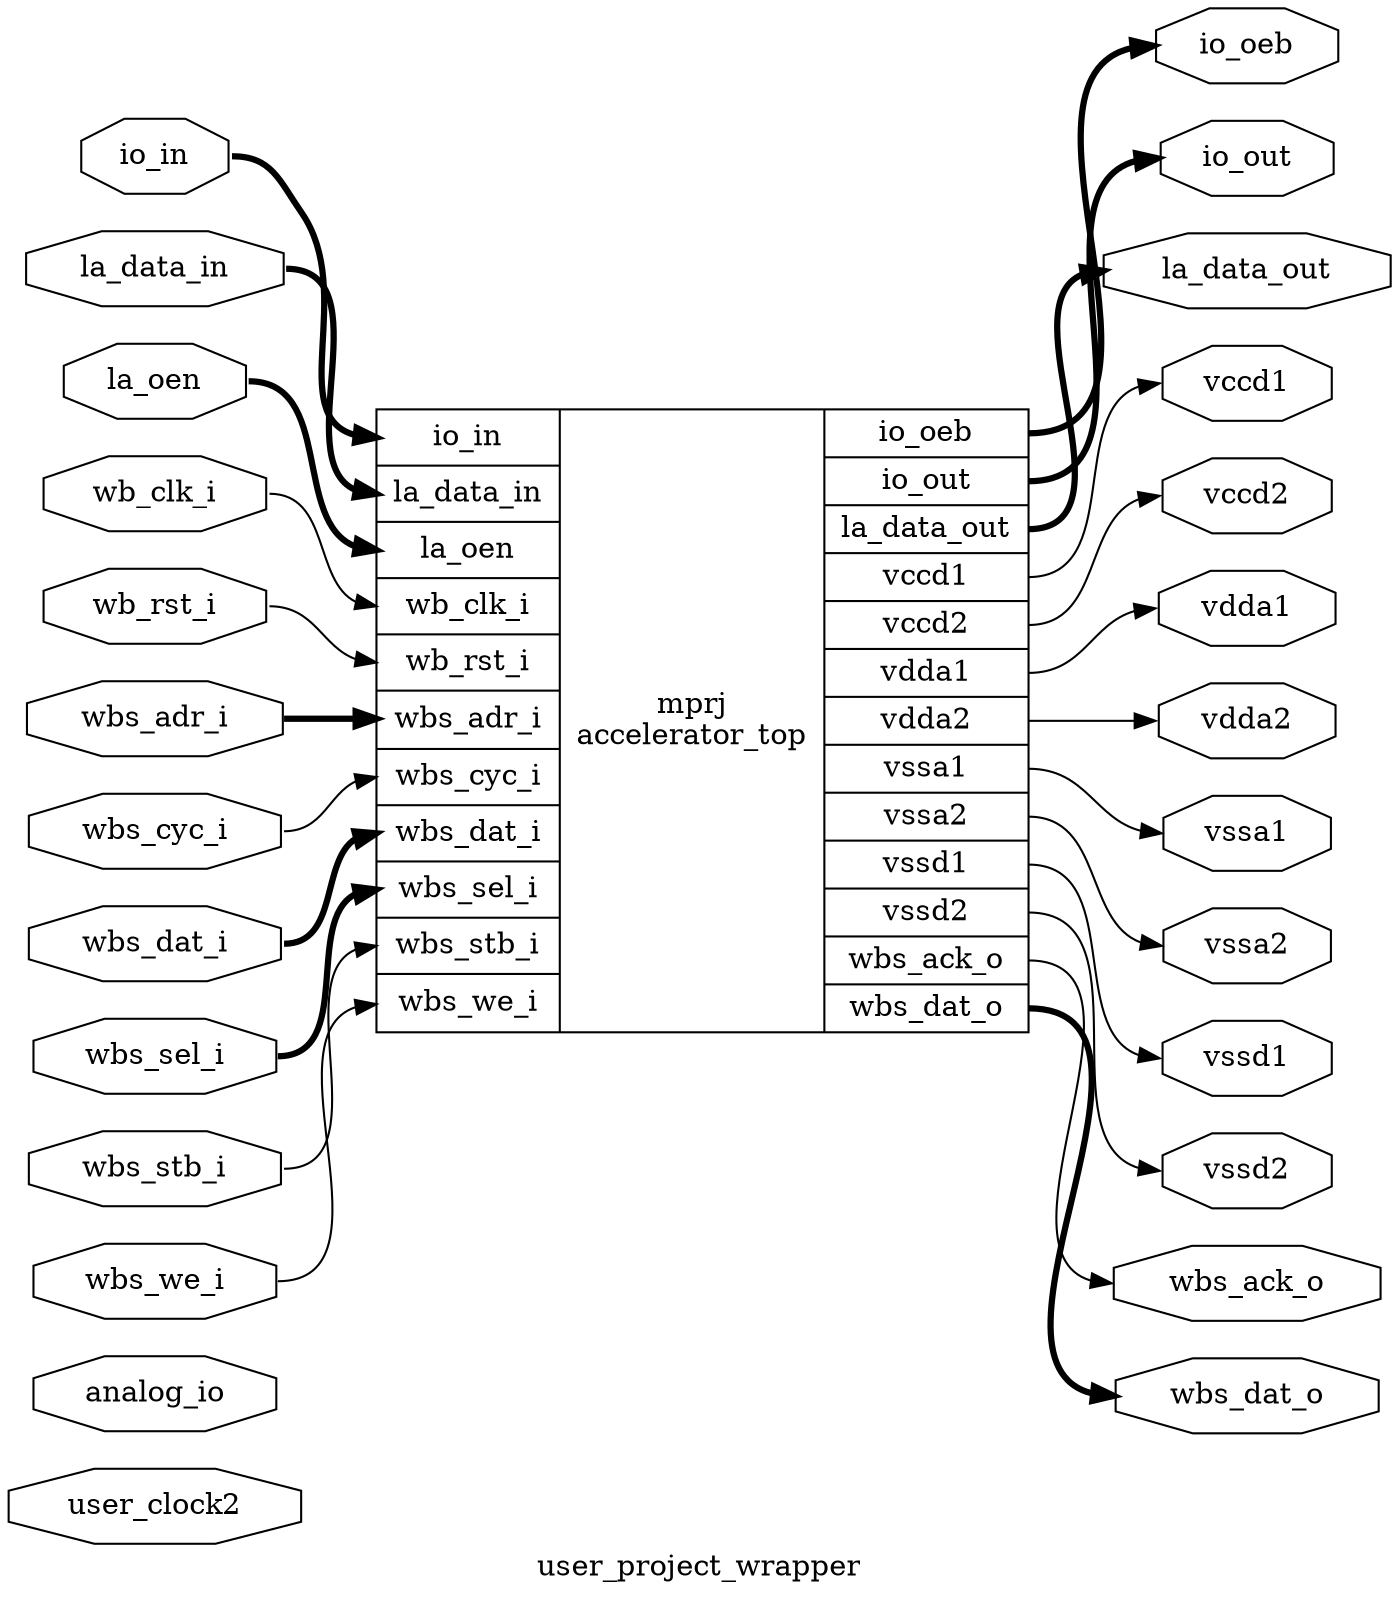 digraph "user_project_wrapper" {
label="user_project_wrapper";
rankdir="LR";
remincross=true;
n1 [ shape=octagon, label="user_clock2", color="black", fontcolor="black" ];
n2 [ shape=octagon, label="analog_io", color="black", fontcolor="black" ];
n3 [ shape=octagon, label="io_oeb", color="black", fontcolor="black" ];
n4 [ shape=octagon, label="io_out", color="black", fontcolor="black" ];
n5 [ shape=octagon, label="io_in", color="black", fontcolor="black" ];
n6 [ shape=octagon, label="la_oen", color="black", fontcolor="black" ];
n7 [ shape=octagon, label="la_data_out", color="black", fontcolor="black" ];
n8 [ shape=octagon, label="la_data_in", color="black", fontcolor="black" ];
n9 [ shape=octagon, label="wbs_dat_o", color="black", fontcolor="black" ];
n10 [ shape=octagon, label="wbs_ack_o", color="black", fontcolor="black" ];
n11 [ shape=octagon, label="wbs_adr_i", color="black", fontcolor="black" ];
n12 [ shape=octagon, label="wbs_dat_i", color="black", fontcolor="black" ];
n13 [ shape=octagon, label="wbs_sel_i", color="black", fontcolor="black" ];
n14 [ shape=octagon, label="wbs_we_i", color="black", fontcolor="black" ];
n15 [ shape=octagon, label="wbs_cyc_i", color="black", fontcolor="black" ];
n16 [ shape=octagon, label="wbs_stb_i", color="black", fontcolor="black" ];
n17 [ shape=octagon, label="wb_rst_i", color="black", fontcolor="black" ];
n18 [ shape=octagon, label="wb_clk_i", color="black", fontcolor="black" ];
n19 [ shape=octagon, label="vssd2", color="black", fontcolor="black" ];
n20 [ shape=octagon, label="vssd1", color="black", fontcolor="black" ];
n21 [ shape=octagon, label="vccd2", color="black", fontcolor="black" ];
n22 [ shape=octagon, label="vccd1", color="black", fontcolor="black" ];
n23 [ shape=octagon, label="vssa2", color="black", fontcolor="black" ];
n24 [ shape=octagon, label="vssa1", color="black", fontcolor="black" ];
n25 [ shape=octagon, label="vdda2", color="black", fontcolor="black" ];
n26 [ shape=octagon, label="vdda1", color="black", fontcolor="black" ];
c27 [ shape=record, label="{{<p5> io_in|<p8> la_data_in|<p6> la_oen|<p18> wb_clk_i|<p17> wb_rst_i|<p11> wbs_adr_i|<p15> wbs_cyc_i|<p12> wbs_dat_i|<p13> wbs_sel_i|<p16> wbs_stb_i|<p14> wbs_we_i}|mprj\naccelerator_top|{<p3> io_oeb|<p4> io_out|<p7> la_data_out|<p22> vccd1|<p21> vccd2|<p26> vdda1|<p25> vdda2|<p24> vssa1|<p23> vssa2|<p20> vssd1|<p19> vssd2|<p10> wbs_ack_o|<p9> wbs_dat_o}}" ];
c27:p10:e -> n10:w [color="black", label=""];
n11:e -> c27:p11:w [color="black", style="setlinewidth(3)", label=""];
n12:e -> c27:p12:w [color="black", style="setlinewidth(3)", label=""];
n13:e -> c27:p13:w [color="black", style="setlinewidth(3)", label=""];
n14:e -> c27:p14:w [color="black", label=""];
n15:e -> c27:p15:w [color="black", label=""];
n16:e -> c27:p16:w [color="black", label=""];
n17:e -> c27:p17:w [color="black", label=""];
n18:e -> c27:p18:w [color="black", label=""];
c27:p19:e -> n19:w [color="black", label=""];
c27:p20:e -> n20:w [color="black", label=""];
c27:p21:e -> n21:w [color="black", label=""];
c27:p22:e -> n22:w [color="black", label=""];
c27:p23:e -> n23:w [color="black", label=""];
c27:p24:e -> n24:w [color="black", label=""];
c27:p25:e -> n25:w [color="black", label=""];
c27:p26:e -> n26:w [color="black", label=""];
c27:p3:e -> n3:w [color="black", style="setlinewidth(3)", label=""];
c27:p4:e -> n4:w [color="black", style="setlinewidth(3)", label=""];
n5:e -> c27:p5:w [color="black", style="setlinewidth(3)", label=""];
n6:e -> c27:p6:w [color="black", style="setlinewidth(3)", label=""];
c27:p7:e -> n7:w [color="black", style="setlinewidth(3)", label=""];
n8:e -> c27:p8:w [color="black", style="setlinewidth(3)", label=""];
c27:p9:e -> n9:w [color="black", style="setlinewidth(3)", label=""];
}
